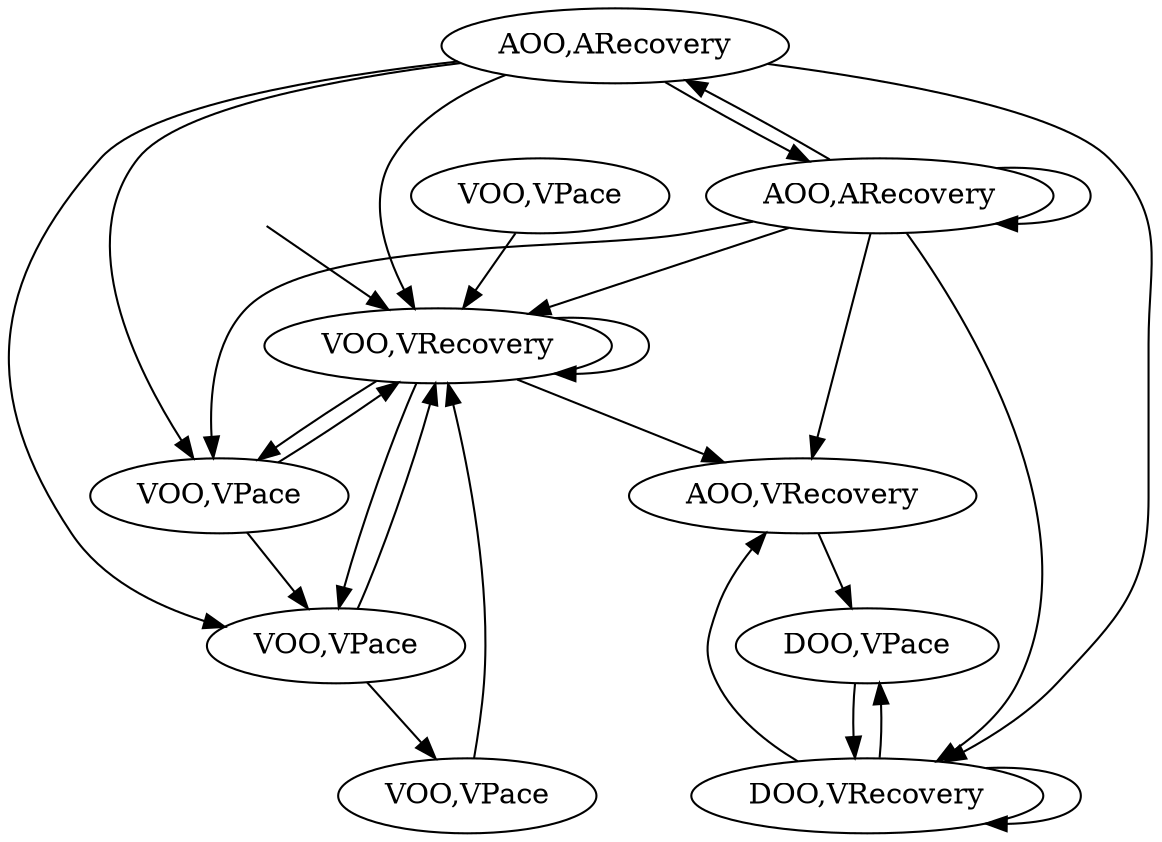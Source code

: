 digraph {
 State0 [label="VOO,VPace"];
 State1 [label="VOO,VPace"];
 State2 [label="AOO,VRecovery"];
 State3 [label="AOO,ARecovery"];
 State4 [label="AOO,ARecovery"];
 State5 [label="VOO,VPace"];
 State6 [label="VOO,VPace"];
 State7 [label="DOO,VRecovery"];
 State8 [label="DOO,VPace"];
 State9 [label="VOO,VRecovery"];

 start [style="invisible"];

 start->State9;
 State0->State9;
 State1->State9;
 State2->State8;
 State3->State4;
 State3->State5;
 State3->State6;
 State3->State7;
 State3->State9;
 State4->State2;
 State4->State3;
 State4->State4;
 State4->State6;
 State4->State7;
 State4->State9;
 State5->State1;
 State5->State9;
 State6->State5;
 State6->State9;
 State7->State2;
 State7->State7;
 State7->State8;
 State8->State7;
 State9->State2;
 State9->State5;
 State9->State6;
 State9->State9;
}
